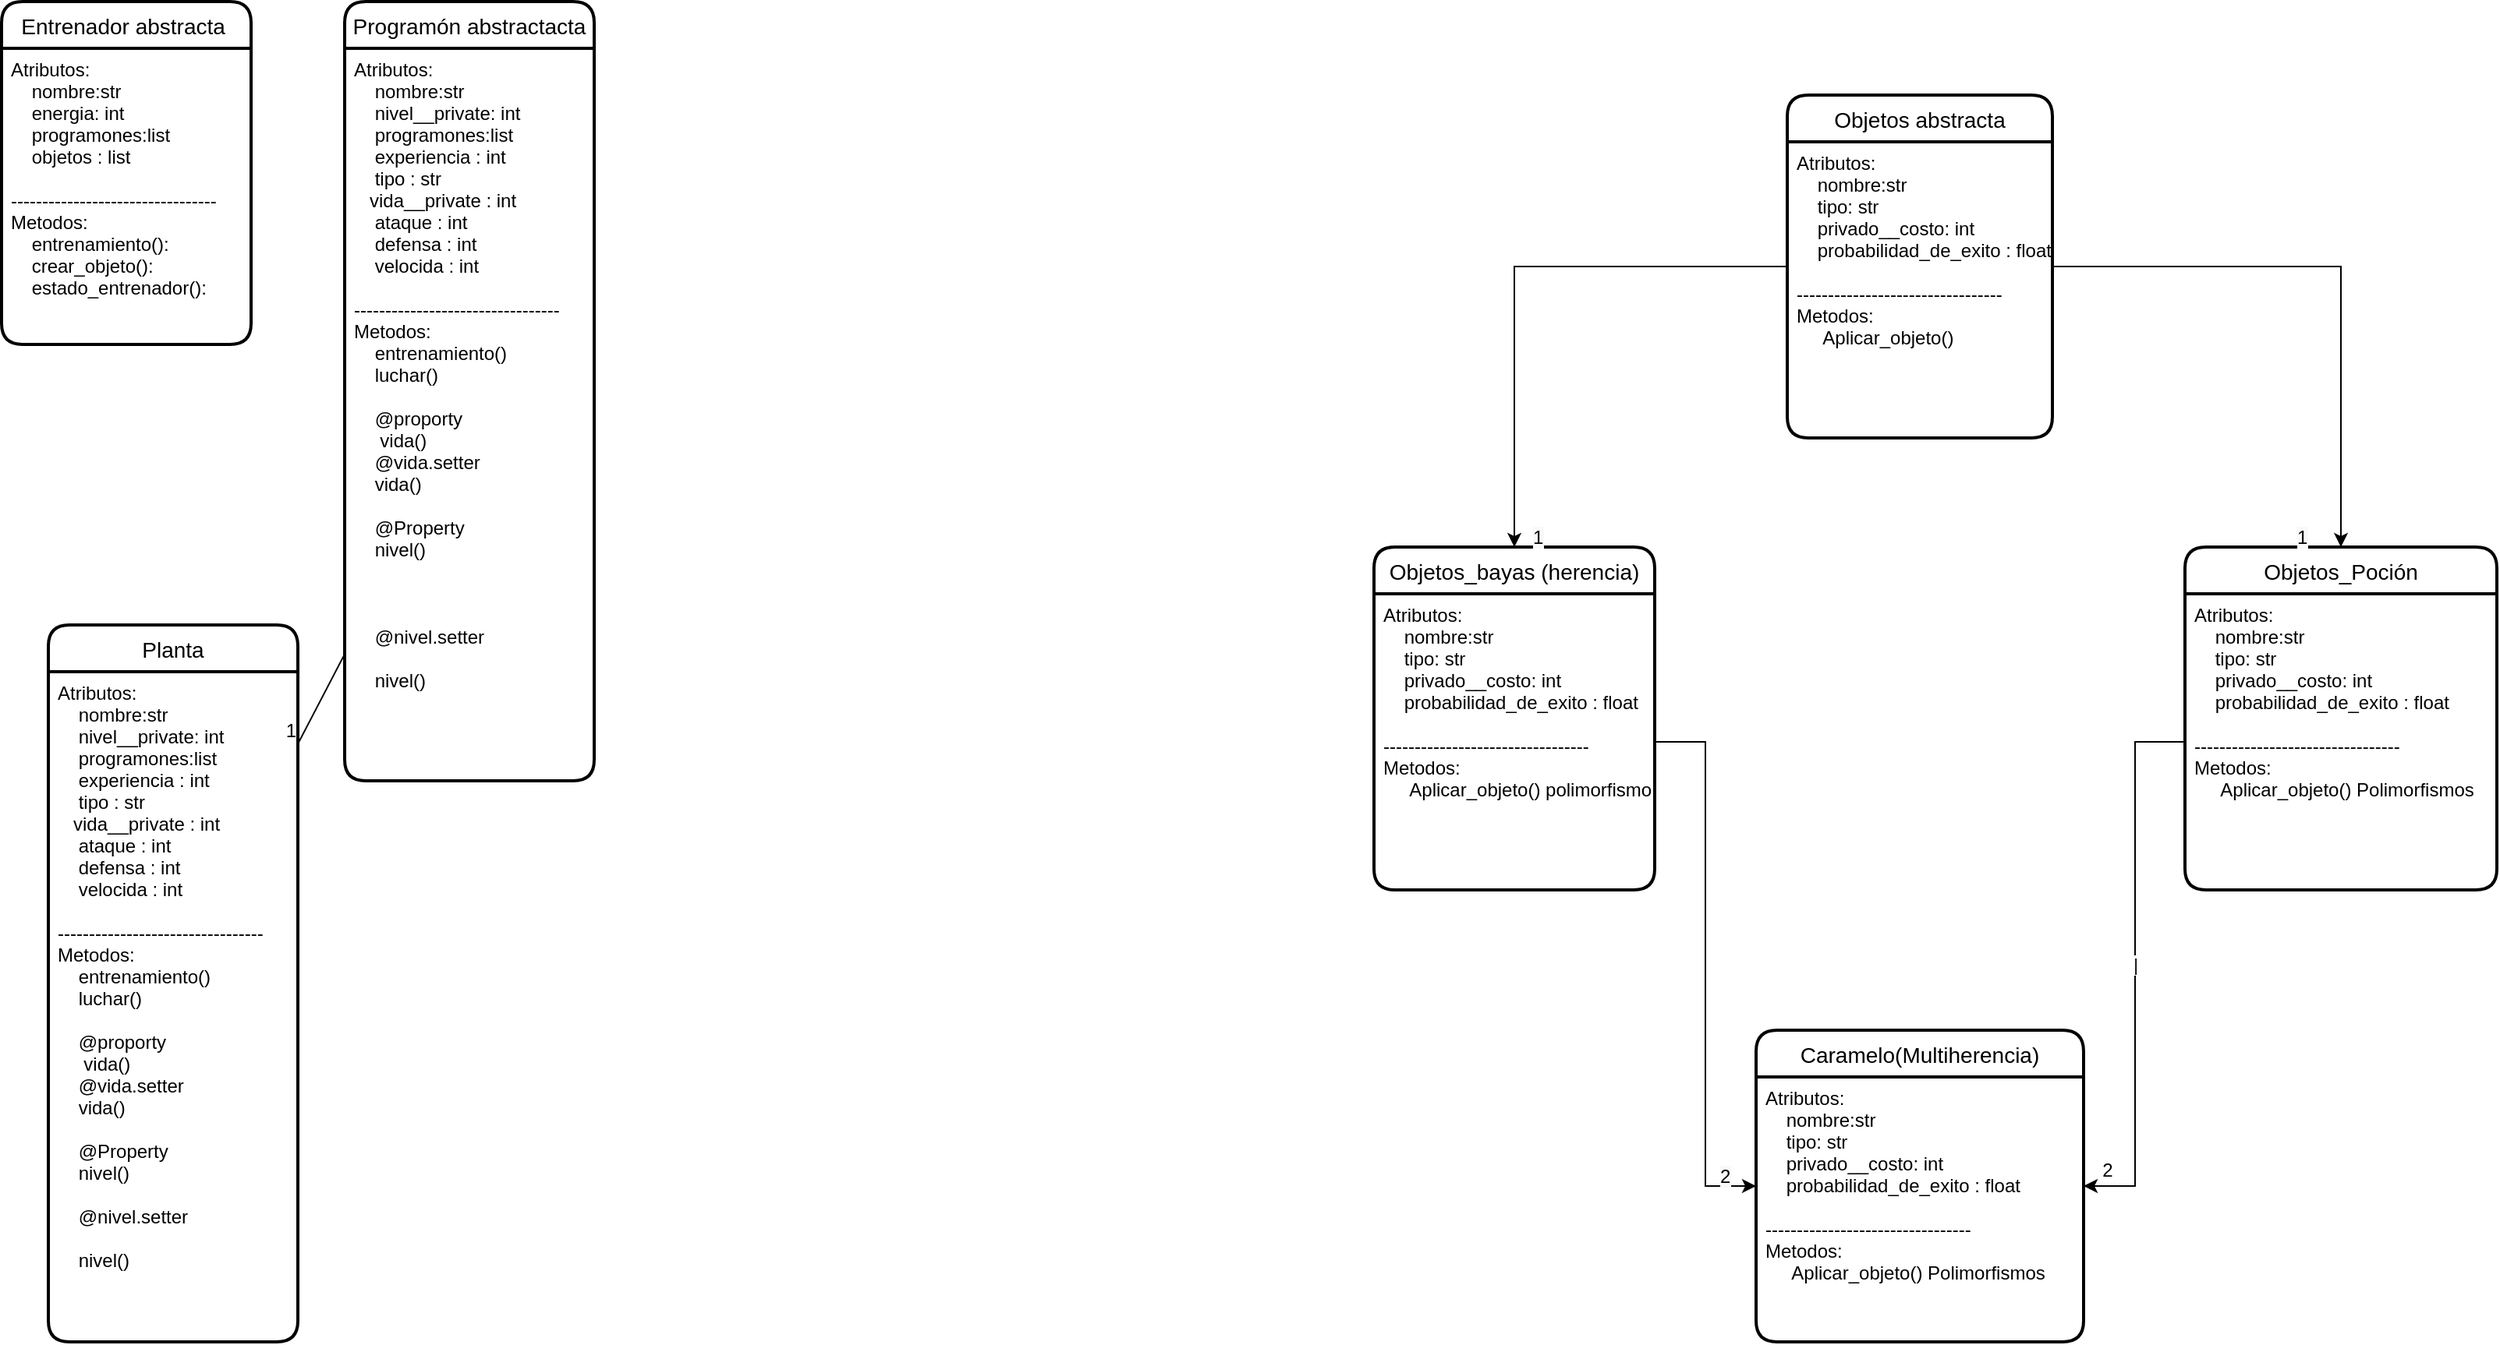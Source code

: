 <mxfile version="20.2.8" type="github">
  <diagram id="nNRB3FYroDZcuy6VNHdO" name="Página-1">
    <mxGraphModel dx="433" dy="495" grid="1" gridSize="10" guides="1" tooltips="1" connect="1" arrows="1" fold="1" page="1" pageScale="1" pageWidth="827" pageHeight="1169" math="0" shadow="0">
      <root>
        <mxCell id="0" />
        <mxCell id="1" parent="0" />
        <mxCell id="z5m_l2Ay39GD2w98-U8z-1" value="Entrenador abstracta " style="swimlane;childLayout=stackLayout;horizontal=1;startSize=30;horizontalStack=0;rounded=1;fontSize=14;fontStyle=0;strokeWidth=2;resizeParent=0;resizeLast=1;shadow=0;dashed=0;align=center;" vertex="1" parent="1">
          <mxGeometry x="10" y="10" width="160" height="220" as="geometry" />
        </mxCell>
        <mxCell id="z5m_l2Ay39GD2w98-U8z-4" value="Atributos:&#xa;    nombre:str&#xa;    energia: int&#xa;    programones:list&#xa;    objetos : list&#xa;&#xa;---------------------------------&#xa;Metodos:&#xa;    entrenamiento():&#xa;    crear_objeto():&#xa;    estado_entrenador():" style="text;strokeColor=none;fillColor=none;spacingLeft=4;spacingRight=4;overflow=hidden;rotatable=0;points=[[0,0.5],[1,0.5]];portConstraint=eastwest;fontSize=12;" vertex="1" parent="z5m_l2Ay39GD2w98-U8z-1">
          <mxGeometry y="30" width="160" height="190" as="geometry" />
        </mxCell>
        <mxCell id="z5m_l2Ay39GD2w98-U8z-9" value="" style="edgeStyle=orthogonalEdgeStyle;rounded=0;orthogonalLoop=1;jettySize=auto;html=1;" edge="1" parent="1" source="z5m_l2Ay39GD2w98-U8z-5" target="z5m_l2Ay39GD2w98-U8z-7">
          <mxGeometry relative="1" as="geometry" />
        </mxCell>
        <mxCell id="z5m_l2Ay39GD2w98-U8z-16" value="" style="edgeStyle=orthogonalEdgeStyle;rounded=0;orthogonalLoop=1;jettySize=auto;html=1;" edge="1" parent="1" source="z5m_l2Ay39GD2w98-U8z-5" target="z5m_l2Ay39GD2w98-U8z-14">
          <mxGeometry relative="1" as="geometry" />
        </mxCell>
        <mxCell id="z5m_l2Ay39GD2w98-U8z-5" value="Objetos abstracta" style="swimlane;childLayout=stackLayout;horizontal=1;startSize=30;horizontalStack=0;rounded=1;fontSize=14;fontStyle=0;strokeWidth=2;resizeParent=0;resizeLast=1;shadow=0;dashed=0;align=center;" vertex="1" parent="1">
          <mxGeometry x="1155" y="70" width="170" height="220" as="geometry" />
        </mxCell>
        <mxCell id="z5m_l2Ay39GD2w98-U8z-6" value="Atributos:&#xa;    nombre:str&#xa;    tipo: str&#xa;    privado__costo: int&#xa;    probabilidad_de_exito : float&#xa;&#xa;---------------------------------&#xa;Metodos:&#xa;     Aplicar_objeto()" style="align=left;strokeColor=none;fillColor=none;spacingLeft=4;fontSize=12;verticalAlign=top;resizable=0;rotatable=0;part=1;" vertex="1" parent="z5m_l2Ay39GD2w98-U8z-5">
          <mxGeometry y="30" width="170" height="190" as="geometry" />
        </mxCell>
        <mxCell id="z5m_l2Ay39GD2w98-U8z-7" value="Objetos_bayas (herencia)" style="swimlane;childLayout=stackLayout;horizontal=1;startSize=30;horizontalStack=0;rounded=1;fontSize=14;fontStyle=0;strokeWidth=2;resizeParent=0;resizeLast=1;shadow=0;dashed=0;align=center;" vertex="1" parent="1">
          <mxGeometry x="890" y="360" width="180" height="220" as="geometry" />
        </mxCell>
        <mxCell id="z5m_l2Ay39GD2w98-U8z-8" value="Atributos:&#xa;    nombre:str&#xa;    tipo: str&#xa;    privado__costo: int&#xa;    probabilidad_de_exito : float&#xa;&#xa;---------------------------------&#xa;Metodos:&#xa;     Aplicar_objeto() polimorfismo" style="align=left;strokeColor=none;fillColor=none;spacingLeft=4;fontSize=12;verticalAlign=top;resizable=0;rotatable=0;part=1;" vertex="1" parent="z5m_l2Ay39GD2w98-U8z-7">
          <mxGeometry y="30" width="180" height="190" as="geometry" />
        </mxCell>
        <mxCell id="z5m_l2Ay39GD2w98-U8z-14" value="Objetos_Poción" style="swimlane;childLayout=stackLayout;horizontal=1;startSize=30;horizontalStack=0;rounded=1;fontSize=14;fontStyle=0;strokeWidth=2;resizeParent=0;resizeLast=1;shadow=0;dashed=0;align=center;" vertex="1" parent="1">
          <mxGeometry x="1410" y="360" width="200" height="220" as="geometry" />
        </mxCell>
        <mxCell id="z5m_l2Ay39GD2w98-U8z-15" value="Atributos:&#xa;    nombre:str&#xa;    tipo: str&#xa;    privado__costo: int&#xa;    probabilidad_de_exito : float&#xa;&#xa;---------------------------------&#xa;Metodos:&#xa;     Aplicar_objeto() Polimorfismos" style="align=left;strokeColor=none;fillColor=none;spacingLeft=4;fontSize=12;verticalAlign=top;resizable=0;rotatable=0;part=1;" vertex="1" parent="z5m_l2Ay39GD2w98-U8z-14">
          <mxGeometry y="30" width="200" height="190" as="geometry" />
        </mxCell>
        <mxCell id="z5m_l2Ay39GD2w98-U8z-34" value="Caramelo(Multiherencia)" style="swimlane;childLayout=stackLayout;horizontal=1;startSize=30;horizontalStack=0;rounded=1;fontSize=14;fontStyle=0;strokeWidth=2;resizeParent=0;resizeLast=1;shadow=0;dashed=0;align=center;" vertex="1" parent="1">
          <mxGeometry x="1135" y="670" width="210" height="200" as="geometry" />
        </mxCell>
        <mxCell id="z5m_l2Ay39GD2w98-U8z-35" value="Atributos:&#xa;    nombre:str&#xa;    tipo: str&#xa;    privado__costo: int&#xa;    probabilidad_de_exito : float&#xa;&#xa;---------------------------------&#xa;Metodos:&#xa;     Aplicar_objeto() Polimorfismos" style="align=left;strokeColor=none;fillColor=none;spacingLeft=4;fontSize=12;verticalAlign=top;resizable=0;rotatable=0;part=1;" vertex="1" parent="z5m_l2Ay39GD2w98-U8z-34">
          <mxGeometry y="30" width="210" height="170" as="geometry" />
        </mxCell>
        <mxCell id="z5m_l2Ay39GD2w98-U8z-36" value="|" style="edgeStyle=orthogonalEdgeStyle;rounded=0;orthogonalLoop=1;jettySize=auto;html=1;entryX=1;entryY=0.5;entryDx=0;entryDy=0;" edge="1" parent="1" source="z5m_l2Ay39GD2w98-U8z-15" target="z5m_l2Ay39GD2w98-U8z-34">
          <mxGeometry relative="1" as="geometry">
            <Array as="points">
              <mxPoint x="1378" y="485" />
              <mxPoint x="1378" y="770" />
            </Array>
          </mxGeometry>
        </mxCell>
        <mxCell id="z5m_l2Ay39GD2w98-U8z-37" style="edgeStyle=orthogonalEdgeStyle;rounded=0;orthogonalLoop=1;jettySize=auto;html=1;entryX=0;entryY=0.5;entryDx=0;entryDy=0;" edge="1" parent="1" source="z5m_l2Ay39GD2w98-U8z-8" target="z5m_l2Ay39GD2w98-U8z-34">
          <mxGeometry relative="1" as="geometry" />
        </mxCell>
        <mxCell id="z5m_l2Ay39GD2w98-U8z-39" value="2" style="text;html=1;align=center;verticalAlign=middle;resizable=0;points=[];autosize=1;strokeColor=none;fillColor=none;" vertex="1" parent="1">
          <mxGeometry x="1345" y="745" width="30" height="30" as="geometry" />
        </mxCell>
        <mxCell id="z5m_l2Ay39GD2w98-U8z-40" value="&lt;span style=&quot;color: rgb(0, 0, 0); font-family: Helvetica; font-size: 12px; font-style: normal; font-variant-ligatures: normal; font-variant-caps: normal; font-weight: 400; letter-spacing: normal; orphans: 2; text-align: center; text-indent: 0px; text-transform: none; widows: 2; word-spacing: 0px; -webkit-text-stroke-width: 0px; background-color: rgb(248, 249, 250); text-decoration-thickness: initial; text-decoration-style: initial; text-decoration-color: initial; float: none; display: inline !important;&quot;&gt;2&lt;/span&gt;" style="text;whiteSpace=wrap;html=1;" vertex="1" parent="1">
          <mxGeometry x="1110" y="750" width="40" height="40" as="geometry" />
        </mxCell>
        <mxCell id="z5m_l2Ay39GD2w98-U8z-41" value="&lt;span style=&quot;color: rgb(0, 0, 0); font-family: Helvetica; font-size: 12px; font-style: normal; font-variant-ligatures: normal; font-variant-caps: normal; font-weight: 400; letter-spacing: normal; orphans: 2; text-align: center; text-indent: 0px; text-transform: none; widows: 2; word-spacing: 0px; -webkit-text-stroke-width: 0px; background-color: rgb(248, 249, 250); text-decoration-thickness: initial; text-decoration-style: initial; text-decoration-color: initial; float: none; display: inline !important;&quot;&gt;1&lt;/span&gt;" style="text;whiteSpace=wrap;html=1;" vertex="1" parent="1">
          <mxGeometry x="990" y="340" width="40" height="40" as="geometry" />
        </mxCell>
        <mxCell id="z5m_l2Ay39GD2w98-U8z-42" value="&lt;span style=&quot;color: rgb(0, 0, 0); font-family: Helvetica; font-size: 12px; font-style: normal; font-variant-ligatures: normal; font-variant-caps: normal; font-weight: 400; letter-spacing: normal; orphans: 2; text-align: center; text-indent: 0px; text-transform: none; widows: 2; word-spacing: 0px; -webkit-text-stroke-width: 0px; background-color: rgb(248, 249, 250); text-decoration-thickness: initial; text-decoration-style: initial; text-decoration-color: initial; float: none; display: inline !important;&quot;&gt;1&lt;/span&gt;" style="text;whiteSpace=wrap;html=1;" vertex="1" parent="1">
          <mxGeometry x="1480" y="340" width="40" height="40" as="geometry" />
        </mxCell>
        <mxCell id="z5m_l2Ay39GD2w98-U8z-43" value="Programón abstractacta" style="swimlane;childLayout=stackLayout;horizontal=1;startSize=30;horizontalStack=0;rounded=1;fontSize=14;fontStyle=0;strokeWidth=2;resizeParent=0;resizeLast=1;shadow=0;dashed=0;align=center;" vertex="1" parent="1">
          <mxGeometry x="230" y="10" width="160" height="500" as="geometry" />
        </mxCell>
        <mxCell id="z5m_l2Ay39GD2w98-U8z-44" value="Atributos:&#xa;    nombre:str&#xa;    nivel__private: int&#xa;    programones:list&#xa;    experiencia : int&#xa;    tipo : str&#xa;   vida__private : int&#xa;    ataque : int&#xa;    defensa : int&#xa;    velocida : int&#xa;&#xa;---------------------------------&#xa;Metodos:&#xa;    entrenamiento()&#xa;    luchar()&#xa;    &#xa;    @proporty&#xa;     vida()&#xa;    @vida.setter&#xa;    vida()&#xa;&#xa;    @Property&#xa;    nivel()&#xa;&#xa;    &#xa;&#xa;    @nivel.setter&#xa;&#xa;    nivel()&#xa;" style="text;strokeColor=none;fillColor=none;spacingLeft=4;spacingRight=4;overflow=hidden;rotatable=0;points=[[0,0.5],[1,0.5]];portConstraint=eastwest;fontSize=12;" vertex="1" parent="z5m_l2Ay39GD2w98-U8z-43">
          <mxGeometry y="30" width="160" height="470" as="geometry" />
        </mxCell>
        <mxCell id="z5m_l2Ay39GD2w98-U8z-45" value="" style="endArrow=none;html=1;rounded=0;" edge="1" parent="1" source="z5m_l2Ay39GD2w98-U8z-44" target="z5m_l2Ay39GD2w98-U8z-47">
          <mxGeometry relative="1" as="geometry">
            <mxPoint x="170" y="340" as="sourcePoint" />
            <mxPoint x="100" y="380" as="targetPoint" />
            <Array as="points" />
          </mxGeometry>
        </mxCell>
        <mxCell id="z5m_l2Ay39GD2w98-U8z-46" value="1" style="resizable=0;html=1;align=right;verticalAlign=bottom;" connectable="0" vertex="1" parent="z5m_l2Ay39GD2w98-U8z-45">
          <mxGeometry x="1" relative="1" as="geometry" />
        </mxCell>
        <mxCell id="z5m_l2Ay39GD2w98-U8z-47" value="Planta" style="swimlane;childLayout=stackLayout;horizontal=1;startSize=30;horizontalStack=0;rounded=1;fontSize=14;fontStyle=0;strokeWidth=2;resizeParent=0;resizeLast=1;shadow=0;dashed=0;align=center;" vertex="1" parent="1">
          <mxGeometry x="40" y="410" width="160" height="460" as="geometry" />
        </mxCell>
        <mxCell id="z5m_l2Ay39GD2w98-U8z-48" value="Atributos:&#xa;    nombre:str&#xa;    nivel__private: int&#xa;    programones:list&#xa;    experiencia : int&#xa;    tipo : str&#xa;   vida__private : int&#xa;    ataque : int&#xa;    defensa : int&#xa;    velocida : int&#xa;&#xa;---------------------------------&#xa;Metodos:&#xa;    entrenamiento()&#xa;    luchar()&#xa;    &#xa;    @proporty&#xa;     vida()&#xa;    @vida.setter&#xa;    vida()&#xa;&#xa;    @Property&#xa;    nivel()&#xa;&#xa;    @nivel.setter&#xa;&#xa;    nivel()&#xa;" style="align=left;strokeColor=none;fillColor=none;spacingLeft=4;fontSize=12;verticalAlign=top;resizable=0;rotatable=0;part=1;" vertex="1" parent="z5m_l2Ay39GD2w98-U8z-47">
          <mxGeometry y="30" width="160" height="430" as="geometry" />
        </mxCell>
      </root>
    </mxGraphModel>
  </diagram>
</mxfile>
